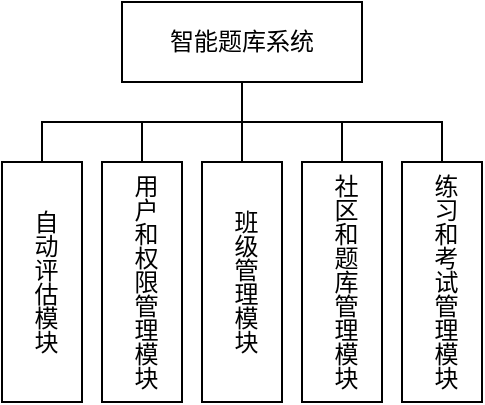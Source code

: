 <mxfile version="24.3.1" type="github">
  <diagram name="第 1 页" id="eObKTCuL2aLBovRg0y6s">
    <mxGraphModel dx="495" dy="269" grid="1" gridSize="10" guides="1" tooltips="1" connect="1" arrows="1" fold="1" page="1" pageScale="1" pageWidth="827" pageHeight="1169" math="0" shadow="0">
      <root>
        <mxCell id="0" />
        <mxCell id="1" parent="0" />
        <mxCell id="eHQGnmatysK6iAFpt7OG-1" value="智能题库系统" style="rounded=0;whiteSpace=wrap;html=1;" parent="1" vertex="1">
          <mxGeometry x="270" y="160" width="120" height="40" as="geometry" />
        </mxCell>
        <mxCell id="eHQGnmatysK6iAFpt7OG-2" value="自动评估模块" style="rounded=0;whiteSpace=wrap;html=1;textDirection=vertical-lr;" parent="1" vertex="1">
          <mxGeometry x="210" y="240" width="40" height="120" as="geometry" />
        </mxCell>
        <mxCell id="eHQGnmatysK6iAFpt7OG-4" value="用户和权限管理模块" style="rounded=0;whiteSpace=wrap;html=1;textDirection=vertical-lr;" parent="1" vertex="1">
          <mxGeometry x="260" y="240" width="40" height="120" as="geometry" />
        </mxCell>
        <mxCell id="eHQGnmatysK6iAFpt7OG-5" value="班级管理模块" style="rounded=0;whiteSpace=wrap;html=1;textDirection=vertical-lr;" parent="1" vertex="1">
          <mxGeometry x="310" y="240" width="40" height="120" as="geometry" />
        </mxCell>
        <mxCell id="eHQGnmatysK6iAFpt7OG-6" value="社区和题库管理模块" style="rounded=0;whiteSpace=wrap;html=1;textDirection=vertical-lr;" parent="1" vertex="1">
          <mxGeometry x="360" y="240" width="40" height="120" as="geometry" />
        </mxCell>
        <mxCell id="eHQGnmatysK6iAFpt7OG-7" value="练习和考试管理模块" style="rounded=0;whiteSpace=wrap;html=1;textDirection=vertical-lr;" parent="1" vertex="1">
          <mxGeometry x="410" y="240" width="40" height="120" as="geometry" />
        </mxCell>
        <mxCell id="eHQGnmatysK6iAFpt7OG-9" value="" style="endArrow=none;html=1;rounded=0;exitX=0.5;exitY=0;exitDx=0;exitDy=0;entryX=0.5;entryY=1;entryDx=0;entryDy=0;" parent="1" source="eHQGnmatysK6iAFpt7OG-2" target="eHQGnmatysK6iAFpt7OG-1" edge="1">
          <mxGeometry width="50" height="50" relative="1" as="geometry">
            <mxPoint x="180" y="180" as="sourcePoint" />
            <mxPoint x="310" y="220" as="targetPoint" />
            <Array as="points">
              <mxPoint x="230" y="220" />
              <mxPoint x="330" y="220" />
            </Array>
          </mxGeometry>
        </mxCell>
        <mxCell id="eHQGnmatysK6iAFpt7OG-11" value="" style="endArrow=none;html=1;rounded=0;exitX=0.5;exitY=0;exitDx=0;exitDy=0;entryX=0.5;entryY=1;entryDx=0;entryDy=0;" parent="1" source="eHQGnmatysK6iAFpt7OG-4" edge="1" target="eHQGnmatysK6iAFpt7OG-1">
          <mxGeometry width="50" height="50" relative="1" as="geometry">
            <mxPoint x="230" y="240" as="sourcePoint" />
            <mxPoint x="310" y="200" as="targetPoint" />
            <Array as="points">
              <mxPoint x="280" y="220" />
              <mxPoint x="330" y="220" />
            </Array>
          </mxGeometry>
        </mxCell>
        <mxCell id="eHQGnmatysK6iAFpt7OG-12" value="" style="endArrow=none;html=1;rounded=0;exitX=0.5;exitY=0;exitDx=0;exitDy=0;entryX=0.5;entryY=1;entryDx=0;entryDy=0;" parent="1" source="eHQGnmatysK6iAFpt7OG-5" edge="1" target="eHQGnmatysK6iAFpt7OG-1">
          <mxGeometry width="50" height="50" relative="1" as="geometry">
            <mxPoint x="280" y="240" as="sourcePoint" />
            <mxPoint x="310" y="200" as="targetPoint" />
            <Array as="points">
              <mxPoint x="330" y="220" />
            </Array>
          </mxGeometry>
        </mxCell>
        <mxCell id="eHQGnmatysK6iAFpt7OG-13" value="" style="endArrow=none;html=1;rounded=0;exitX=0.5;exitY=0;exitDx=0;exitDy=0;entryX=0.5;entryY=1;entryDx=0;entryDy=0;" parent="1" source="eHQGnmatysK6iAFpt7OG-6" edge="1" target="eHQGnmatysK6iAFpt7OG-1">
          <mxGeometry width="50" height="50" relative="1" as="geometry">
            <mxPoint x="330" y="240" as="sourcePoint" />
            <mxPoint x="310" y="200" as="targetPoint" />
            <Array as="points">
              <mxPoint x="380" y="220" />
              <mxPoint x="330" y="220" />
            </Array>
          </mxGeometry>
        </mxCell>
        <mxCell id="eHQGnmatysK6iAFpt7OG-14" value="" style="endArrow=none;html=1;rounded=0;exitX=0.5;exitY=0;exitDx=0;exitDy=0;entryX=0.5;entryY=1;entryDx=0;entryDy=0;" parent="1" source="eHQGnmatysK6iAFpt7OG-7" edge="1" target="eHQGnmatysK6iAFpt7OG-1">
          <mxGeometry width="50" height="50" relative="1" as="geometry">
            <mxPoint x="380" y="240" as="sourcePoint" />
            <mxPoint x="310" y="200" as="targetPoint" />
            <Array as="points">
              <mxPoint x="430" y="220" />
              <mxPoint x="330" y="220" />
            </Array>
          </mxGeometry>
        </mxCell>
      </root>
    </mxGraphModel>
  </diagram>
</mxfile>
